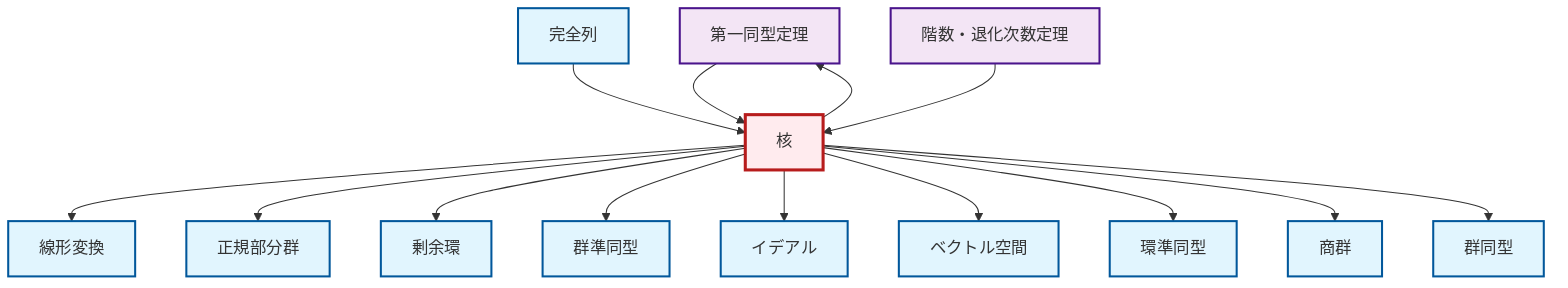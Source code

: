graph TD
    classDef definition fill:#e1f5fe,stroke:#01579b,stroke-width:2px
    classDef theorem fill:#f3e5f5,stroke:#4a148c,stroke-width:2px
    classDef axiom fill:#fff3e0,stroke:#e65100,stroke-width:2px
    classDef example fill:#e8f5e9,stroke:#1b5e20,stroke-width:2px
    classDef current fill:#ffebee,stroke:#b71c1c,stroke-width:3px
    def-normal-subgroup["正規部分群"]:::definition
    def-ideal["イデアル"]:::definition
    def-quotient-ring["剰余環"]:::definition
    def-ring-homomorphism["環準同型"]:::definition
    def-isomorphism["群同型"]:::definition
    def-linear-transformation["線形変換"]:::definition
    thm-first-isomorphism["第一同型定理"]:::theorem
    thm-rank-nullity["階数・退化次数定理"]:::theorem
    def-vector-space["ベクトル空間"]:::definition
    def-exact-sequence["完全列"]:::definition
    def-quotient-group["商群"]:::definition
    def-kernel["核"]:::definition
    def-homomorphism["群準同型"]:::definition
    def-kernel --> def-linear-transformation
    def-kernel --> def-normal-subgroup
    def-kernel --> def-quotient-ring
    thm-first-isomorphism --> def-kernel
    def-exact-sequence --> def-kernel
    def-kernel --> def-homomorphism
    def-kernel --> thm-first-isomorphism
    def-kernel --> def-ideal
    thm-rank-nullity --> def-kernel
    def-kernel --> def-vector-space
    def-kernel --> def-ring-homomorphism
    def-kernel --> def-quotient-group
    def-kernel --> def-isomorphism
    class def-kernel current